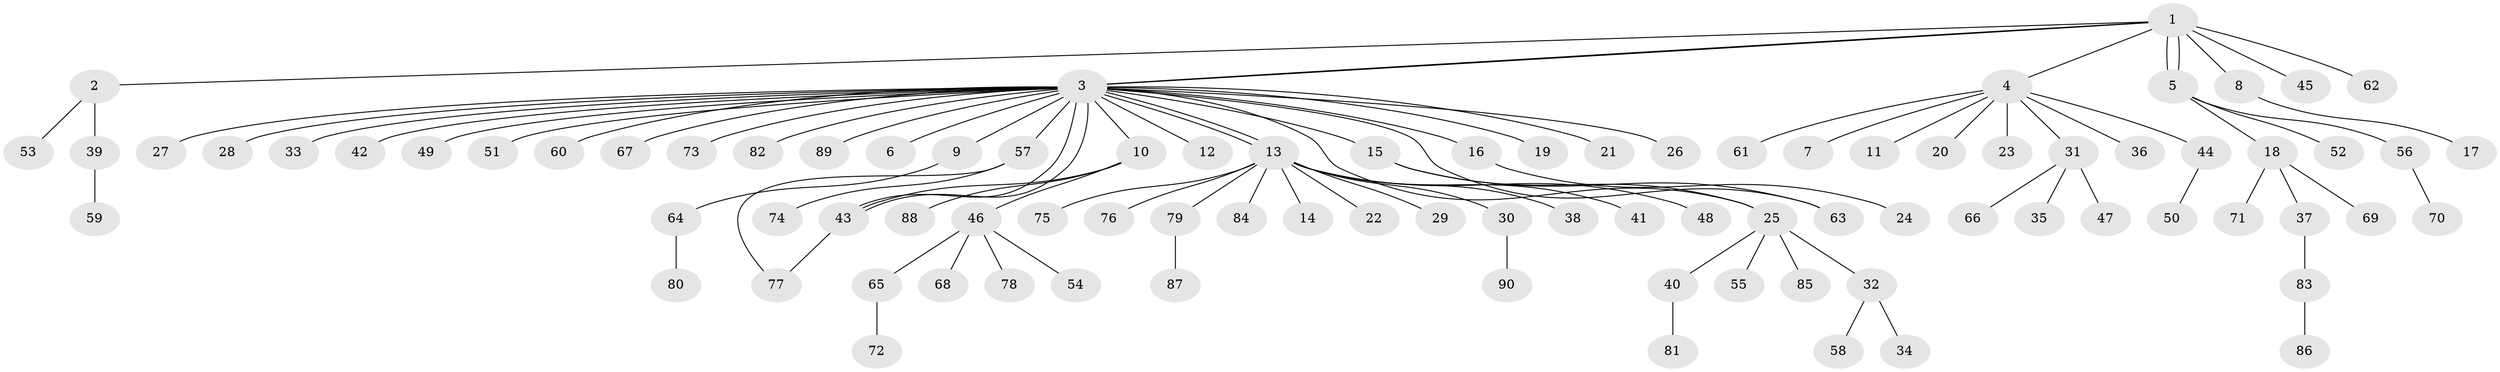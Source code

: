 // Generated by graph-tools (version 1.1) at 2025/14/03/09/25 04:14:20]
// undirected, 90 vertices, 97 edges
graph export_dot {
graph [start="1"]
  node [color=gray90,style=filled];
  1;
  2;
  3;
  4;
  5;
  6;
  7;
  8;
  9;
  10;
  11;
  12;
  13;
  14;
  15;
  16;
  17;
  18;
  19;
  20;
  21;
  22;
  23;
  24;
  25;
  26;
  27;
  28;
  29;
  30;
  31;
  32;
  33;
  34;
  35;
  36;
  37;
  38;
  39;
  40;
  41;
  42;
  43;
  44;
  45;
  46;
  47;
  48;
  49;
  50;
  51;
  52;
  53;
  54;
  55;
  56;
  57;
  58;
  59;
  60;
  61;
  62;
  63;
  64;
  65;
  66;
  67;
  68;
  69;
  70;
  71;
  72;
  73;
  74;
  75;
  76;
  77;
  78;
  79;
  80;
  81;
  82;
  83;
  84;
  85;
  86;
  87;
  88;
  89;
  90;
  1 -- 2;
  1 -- 3;
  1 -- 3;
  1 -- 4;
  1 -- 5;
  1 -- 5;
  1 -- 8;
  1 -- 45;
  1 -- 62;
  2 -- 39;
  2 -- 53;
  3 -- 6;
  3 -- 9;
  3 -- 10;
  3 -- 12;
  3 -- 13;
  3 -- 13;
  3 -- 15;
  3 -- 16;
  3 -- 19;
  3 -- 21;
  3 -- 25;
  3 -- 26;
  3 -- 27;
  3 -- 28;
  3 -- 33;
  3 -- 42;
  3 -- 43;
  3 -- 43;
  3 -- 49;
  3 -- 51;
  3 -- 57;
  3 -- 60;
  3 -- 63;
  3 -- 67;
  3 -- 73;
  3 -- 82;
  3 -- 89;
  4 -- 7;
  4 -- 11;
  4 -- 20;
  4 -- 23;
  4 -- 31;
  4 -- 36;
  4 -- 44;
  4 -- 61;
  5 -- 18;
  5 -- 52;
  5 -- 56;
  8 -- 17;
  9 -- 64;
  10 -- 43;
  10 -- 46;
  10 -- 88;
  13 -- 14;
  13 -- 22;
  13 -- 29;
  13 -- 30;
  13 -- 38;
  13 -- 41;
  13 -- 48;
  13 -- 75;
  13 -- 76;
  13 -- 79;
  13 -- 84;
  15 -- 25;
  15 -- 63;
  16 -- 24;
  18 -- 37;
  18 -- 69;
  18 -- 71;
  25 -- 32;
  25 -- 40;
  25 -- 55;
  25 -- 85;
  30 -- 90;
  31 -- 35;
  31 -- 47;
  31 -- 66;
  32 -- 34;
  32 -- 58;
  37 -- 83;
  39 -- 59;
  40 -- 81;
  43 -- 77;
  44 -- 50;
  46 -- 54;
  46 -- 65;
  46 -- 68;
  46 -- 78;
  56 -- 70;
  57 -- 74;
  57 -- 77;
  64 -- 80;
  65 -- 72;
  79 -- 87;
  83 -- 86;
}
